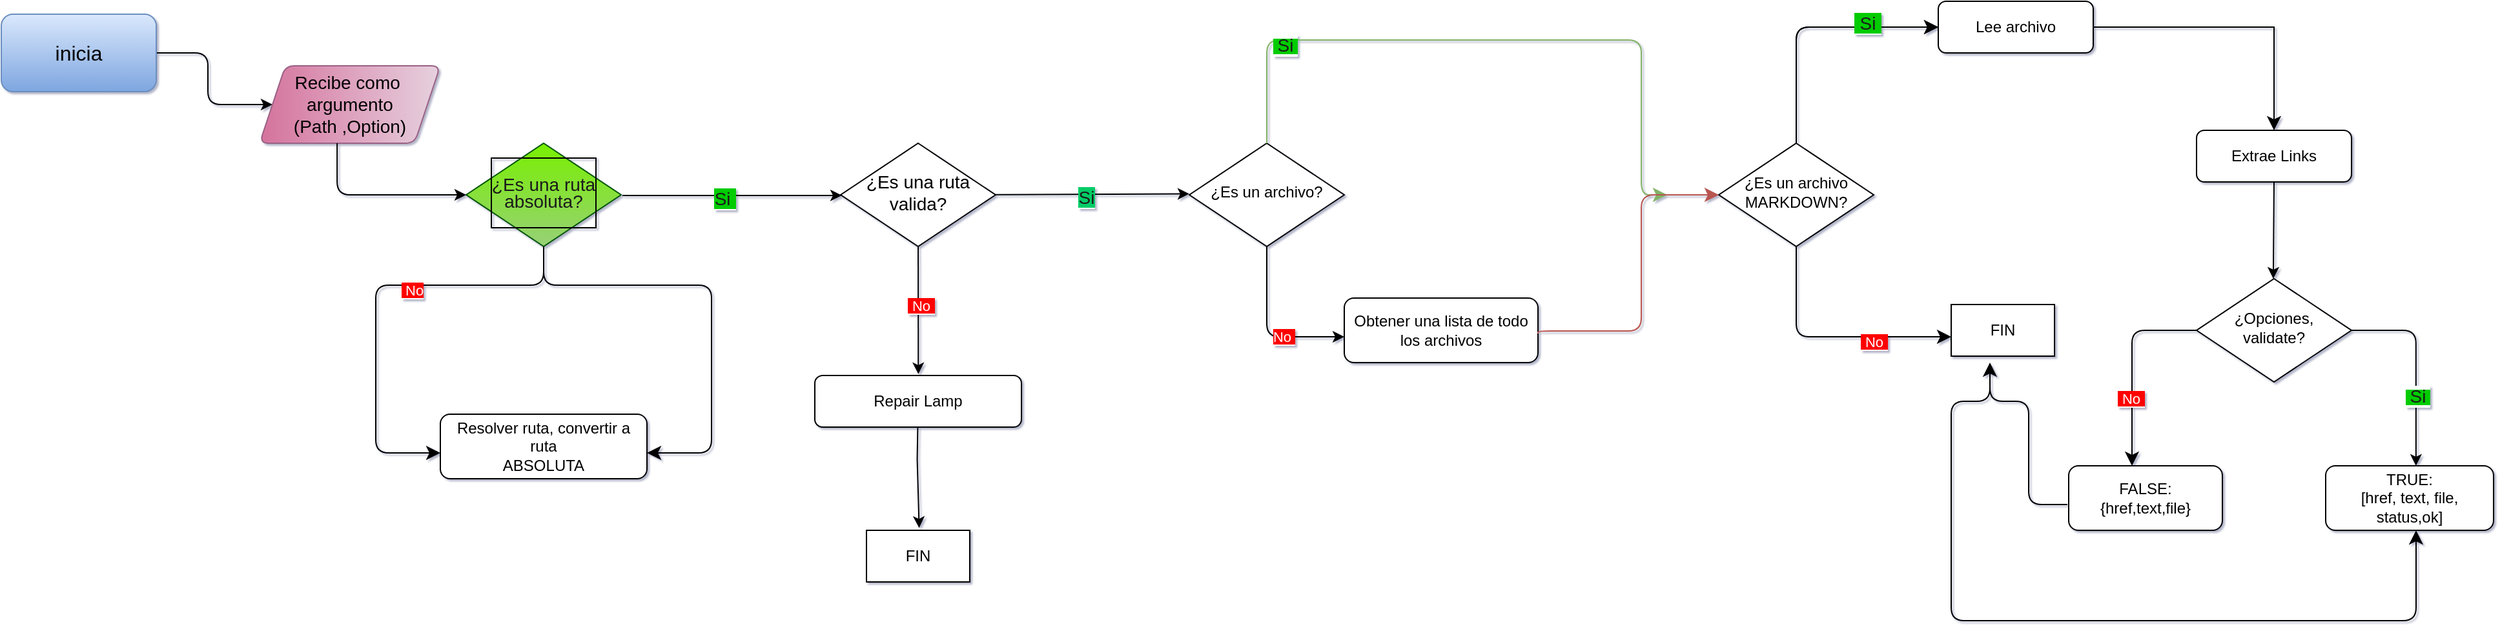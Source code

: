 <mxfile version="21.6.9" type="github">
  <diagram id="C5RBs43oDa-KdzZeNtuy" name="Page-1">
    <mxGraphModel dx="2422" dy="652" grid="1" gridSize="20" guides="1" tooltips="1" connect="0" arrows="1" fold="1" page="0" pageScale="1" pageWidth="980" pageHeight="1390" background="none" math="0" shadow="1">
      <root>
        <mxCell id="WIyWlLk6GJQsqaUBKTNV-0" />
        <mxCell id="WIyWlLk6GJQsqaUBKTNV-1" parent="WIyWlLk6GJQsqaUBKTNV-0" />
        <mxCell id="WIyWlLk6GJQsqaUBKTNV-6" value="&lt;p style=&quot;line-height: 90%; font-size: 14px;&quot;&gt;&lt;font color=&quot;#1a1a1a&quot;&gt;¿Es una ruta&lt;br&gt;absoluta?&lt;/font&gt;&lt;/p&gt;" style="rhombus;whiteSpace=wrap;html=1;shadow=0;fontFamily=Helvetica;fontSize=12;align=center;strokeWidth=1;spacing=6;spacingTop=-4;labelBackgroundColor=none;labelBorderColor=default;fillColor=#78F000;fontColor=#ffffff;strokeColor=#005700;gradientColor=#97D077;" parent="WIyWlLk6GJQsqaUBKTNV-1" vertex="1">
          <mxGeometry x="-580" y="160" width="120" height="80" as="geometry" />
        </mxCell>
        <mxCell id="WIyWlLk6GJQsqaUBKTNV-11" value="Resolver ruta, convertir a ruta&lt;br&gt;ABSOLUTA" style="rounded=1;whiteSpace=wrap;html=1;fontSize=12;glass=0;strokeWidth=1;shadow=0;" parent="WIyWlLk6GJQsqaUBKTNV-1" vertex="1">
          <mxGeometry x="-600" y="370" width="160" height="50" as="geometry" />
        </mxCell>
        <mxCell id="c_P0hSTcN6kzpW9nxXxJ-16" value="" style="edgeStyle=elbowEdgeStyle;elbow=horizontal;html=1;rounded=1;curved=0;sourcePerimeterSpacing=0;targetPerimeterSpacing=0;startSize=6;endSize=6;" parent="WIyWlLk6GJQsqaUBKTNV-1" edge="1">
          <mxGeometry relative="1" as="geometry">
            <mxPoint x="-820" y="90" as="sourcePoint" />
            <mxPoint x="-730" y="130" as="targetPoint" />
            <Array as="points">
              <mxPoint x="-780" y="100" />
            </Array>
          </mxGeometry>
        </mxCell>
        <mxCell id="c_P0hSTcN6kzpW9nxXxJ-18" value="&lt;font style=&quot;font-size: 14px;&quot;&gt;Recibe como&amp;nbsp;&lt;br&gt;argumento&lt;br&gt;(Path ,Option)&lt;/font&gt;" style="shape=parallelogram;perimeter=parallelogramPerimeter;whiteSpace=wrap;html=1;fixedSize=1;rounded=1;arcSize=14;fillColor=#e6d0de;strokeColor=#996185;gradientColor=#d5739d;gradientDirection=west;" parent="WIyWlLk6GJQsqaUBKTNV-1" vertex="1">
          <mxGeometry x="-740" y="100" width="140" height="60" as="geometry" />
        </mxCell>
        <mxCell id="c_P0hSTcN6kzpW9nxXxJ-19" value="" style="edgeStyle=elbowEdgeStyle;elbow=vertical;html=1;rounded=1;curved=0;sourcePerimeterSpacing=0;targetPerimeterSpacing=0;startSize=6;endSize=6;exitX=0.429;exitY=1;exitDx=0;exitDy=0;exitPerimeter=0;" parent="WIyWlLk6GJQsqaUBKTNV-1" source="c_P0hSTcN6kzpW9nxXxJ-18" edge="1">
          <mxGeometry relative="1" as="geometry">
            <mxPoint x="-680" y="170" as="sourcePoint" />
            <mxPoint x="-580" y="200" as="targetPoint" />
            <Array as="points">
              <mxPoint x="-620" y="200" />
            </Array>
          </mxGeometry>
        </mxCell>
        <mxCell id="c_P0hSTcN6kzpW9nxXxJ-54" value="" style="endArrow=classic;html=1;rounded=0;" parent="WIyWlLk6GJQsqaUBKTNV-1" edge="1">
          <mxGeometry width="50" height="50" relative="1" as="geometry">
            <mxPoint x="-459" y="200.44" as="sourcePoint" />
            <mxPoint x="-289" y="200.44" as="targetPoint" />
          </mxGeometry>
        </mxCell>
        <mxCell id="c_P0hSTcN6kzpW9nxXxJ-58" value="&lt;font color=&quot;#1a1a1a&quot; style=&quot;background-color: rgb(0, 204, 0); font-size: 14px;&quot;&gt;Si&lt;/font&gt;&lt;font style=&quot;background-color: rgb(0, 204, 0); font-size: 14px;&quot; color=&quot;#ffffff&quot;&gt;&amp;nbsp;&lt;/font&gt;" style="edgeLabel;html=1;align=center;verticalAlign=middle;resizable=0;points=[];" parent="c_P0hSTcN6kzpW9nxXxJ-54" vertex="1" connectable="0">
          <mxGeometry x="-0.073" y="-2" relative="1" as="geometry">
            <mxPoint as="offset" />
          </mxGeometry>
        </mxCell>
        <mxCell id="c_P0hSTcN6kzpW9nxXxJ-59" value="&lt;font style=&quot;font-size: 14px;&quot;&gt;¿Es una ruta&lt;br&gt;valida?&lt;/font&gt;" style="rhombus;whiteSpace=wrap;html=1;shadow=0;fontFamily=Helvetica;fontSize=12;align=center;strokeWidth=1;spacing=6;spacingTop=-4;" parent="WIyWlLk6GJQsqaUBKTNV-1" vertex="1">
          <mxGeometry x="-290" y="160" width="120" height="80" as="geometry" />
        </mxCell>
        <mxCell id="c_P0hSTcN6kzpW9nxXxJ-60" value="" style="endArrow=classic;html=1;rounded=0;" parent="WIyWlLk6GJQsqaUBKTNV-1" edge="1">
          <mxGeometry width="50" height="50" relative="1" as="geometry">
            <mxPoint x="-170" y="199.87" as="sourcePoint" />
            <mxPoint x="-20" y="199.23" as="targetPoint" />
          </mxGeometry>
        </mxCell>
        <mxCell id="c_P0hSTcN6kzpW9nxXxJ-61" value="&lt;font color=&quot;#1a1a1a&quot; style=&quot;font-size: 14px; background-color: rgb(0, 204, 102);&quot;&gt;Si&lt;/font&gt;" style="edgeLabel;html=1;align=center;verticalAlign=middle;resizable=0;points=[];" parent="c_P0hSTcN6kzpW9nxXxJ-60" vertex="1" connectable="0">
          <mxGeometry x="-0.073" y="-2" relative="1" as="geometry">
            <mxPoint as="offset" />
          </mxGeometry>
        </mxCell>
        <mxCell id="c_P0hSTcN6kzpW9nxXxJ-62" value="¿Es un archivo?" style="rhombus;whiteSpace=wrap;html=1;shadow=0;fontFamily=Helvetica;fontSize=12;align=center;strokeWidth=1;spacing=6;spacingTop=-4;" parent="WIyWlLk6GJQsqaUBKTNV-1" vertex="1">
          <mxGeometry x="-20" y="160" width="120" height="80" as="geometry" />
        </mxCell>
        <mxCell id="c_P0hSTcN6kzpW9nxXxJ-70" value="" style="edgeStyle=elbowEdgeStyle;elbow=vertical;html=1;rounded=1;curved=0;sourcePerimeterSpacing=0;targetPerimeterSpacing=0;startSize=6;endSize=6;" parent="WIyWlLk6GJQsqaUBKTNV-1" edge="1">
          <mxGeometry relative="1" as="geometry">
            <mxPoint x="40" y="240" as="sourcePoint" />
            <mxPoint x="100" y="310" as="targetPoint" />
            <Array as="points">
              <mxPoint x="70" y="310" />
            </Array>
          </mxGeometry>
        </mxCell>
        <mxCell id="c_P0hSTcN6kzpW9nxXxJ-73" value="&lt;span style=&quot;background-color: rgb(255, 0, 0);&quot;&gt;&lt;font color=&quot;#ffffff&quot;&gt;No&amp;nbsp;&lt;/font&gt;&lt;/span&gt;" style="edgeLabel;html=1;align=center;verticalAlign=middle;resizable=0;points=[];" parent="c_P0hSTcN6kzpW9nxXxJ-70" vertex="1" connectable="0">
          <mxGeometry x="0.278" relative="1" as="geometry">
            <mxPoint as="offset" />
          </mxGeometry>
        </mxCell>
        <mxCell id="c_P0hSTcN6kzpW9nxXxJ-74" value="Obtener una lista de todo los archivos" style="rounded=1;whiteSpace=wrap;html=1;fontSize=12;glass=0;strokeWidth=1;shadow=0;" parent="WIyWlLk6GJQsqaUBKTNV-1" vertex="1">
          <mxGeometry x="100" y="280" width="150" height="50" as="geometry" />
        </mxCell>
        <mxCell id="c_P0hSTcN6kzpW9nxXxJ-87" value="" style="edgeStyle=segmentEdgeStyle;endArrow=classic;html=1;endSize=8;startSize=8;sourcePerimeterSpacing=0;targetPerimeterSpacing=0;rounded=1;shadow=0;fillColor=#d5e8d4;strokeColor=#82b366;" parent="WIyWlLk6GJQsqaUBKTNV-1" edge="1">
          <mxGeometry width="100" relative="1" as="geometry">
            <mxPoint x="40" y="160" as="sourcePoint" />
            <mxPoint x="350" y="200" as="targetPoint" />
            <Array as="points">
              <mxPoint x="40" y="80" />
              <mxPoint x="330" y="80" />
              <mxPoint x="330" y="200" />
            </Array>
          </mxGeometry>
        </mxCell>
        <mxCell id="c_P0hSTcN6kzpW9nxXxJ-153" value="&lt;font style=&quot;background-color: rgb(0, 204, 0);&quot;&gt;&lt;span style=&quot;color: rgb(255, 255, 255); font-size: 12px;&quot;&gt;&amp;nbsp;&lt;/span&gt;&lt;font color=&quot;#1a1a1a&quot; style=&quot;font-size: 14px;&quot;&gt;Si&lt;/font&gt;&lt;span style=&quot;color: rgb(255, 255, 255); font-size: 12px;&quot;&gt;&amp;nbsp;&lt;/span&gt;&lt;/font&gt;" style="edgeLabel;html=1;align=center;verticalAlign=middle;resizable=0;points=[];" parent="c_P0hSTcN6kzpW9nxXxJ-87" vertex="1" connectable="0">
          <mxGeometry x="-0.634" y="-4" relative="1" as="geometry">
            <mxPoint as="offset" />
          </mxGeometry>
        </mxCell>
        <mxCell id="c_P0hSTcN6kzpW9nxXxJ-90" value="" style="edgeStyle=segmentEdgeStyle;endArrow=classic;html=1;endSize=8;startSize=8;sourcePerimeterSpacing=0;targetPerimeterSpacing=0;rounded=1;fillColor=#f8cecc;strokeColor=#b85450;" parent="WIyWlLk6GJQsqaUBKTNV-1" edge="1">
          <mxGeometry width="100" relative="1" as="geometry">
            <mxPoint x="250" y="307.5" as="sourcePoint" />
            <mxPoint x="390" y="200" as="targetPoint" />
            <Array as="points">
              <mxPoint x="250" y="305.5" />
              <mxPoint x="330" y="305.5" />
              <mxPoint x="330" y="200.5" />
            </Array>
          </mxGeometry>
        </mxCell>
        <mxCell id="c_P0hSTcN6kzpW9nxXxJ-93" value="¿Es un archivo&lt;br&gt;MARKDOWN?" style="rhombus;whiteSpace=wrap;html=1;shadow=0;fontFamily=Helvetica;fontSize=12;align=center;strokeWidth=1;spacing=6;spacingTop=-4;" parent="WIyWlLk6GJQsqaUBKTNV-1" vertex="1">
          <mxGeometry x="390" y="160" width="120" height="80" as="geometry" />
        </mxCell>
        <mxCell id="c_P0hSTcN6kzpW9nxXxJ-94" value="" style="edgeStyle=segmentEdgeStyle;endArrow=classic;html=1;endSize=8;startSize=8;sourcePerimeterSpacing=0;targetPerimeterSpacing=0;exitX=0.5;exitY=0;exitDx=0;exitDy=0;rounded=1;" parent="WIyWlLk6GJQsqaUBKTNV-1" source="c_P0hSTcN6kzpW9nxXxJ-93" edge="1">
          <mxGeometry width="100" relative="1" as="geometry">
            <mxPoint x="420" y="70" as="sourcePoint" />
            <mxPoint x="560" y="70" as="targetPoint" />
            <Array as="points">
              <mxPoint x="450" y="70" />
            </Array>
          </mxGeometry>
        </mxCell>
        <mxCell id="c_P0hSTcN6kzpW9nxXxJ-96" value="&amp;nbsp;Si&amp;nbsp;" style="edgeLabel;html=1;align=center;verticalAlign=middle;resizable=0;points=[];" parent="c_P0hSTcN6kzpW9nxXxJ-94" vertex="1" connectable="0">
          <mxGeometry x="0.452" y="3" relative="1" as="geometry">
            <mxPoint as="offset" />
          </mxGeometry>
        </mxCell>
        <mxCell id="c_P0hSTcN6kzpW9nxXxJ-97" value="Lee archivo" style="rounded=1;whiteSpace=wrap;html=1;fontSize=12;glass=0;strokeWidth=1;shadow=0;" parent="WIyWlLk6GJQsqaUBKTNV-1" vertex="1">
          <mxGeometry x="560" y="50" width="120" height="40" as="geometry" />
        </mxCell>
        <mxCell id="c_P0hSTcN6kzpW9nxXxJ-98" value="" style="edgeStyle=segmentEdgeStyle;endArrow=classic;html=1;endSize=8;startSize=8;sourcePerimeterSpacing=0;targetPerimeterSpacing=0;exitX=0.5;exitY=0;exitDx=0;exitDy=0;rounded=1;" parent="WIyWlLk6GJQsqaUBKTNV-1" edge="1">
          <mxGeometry width="100" relative="1" as="geometry">
            <mxPoint x="450" y="160" as="sourcePoint" />
            <mxPoint x="560" y="70" as="targetPoint" />
            <Array as="points">
              <mxPoint x="450" y="70" />
            </Array>
          </mxGeometry>
        </mxCell>
        <mxCell id="c_P0hSTcN6kzpW9nxXxJ-99" value="&lt;font color=&quot;#1a1a1a&quot; style=&quot;background-color: rgb(0, 204, 0); font-size: 14px;&quot;&gt;&amp;nbsp;Si&amp;nbsp;&lt;/font&gt;" style="edgeLabel;html=1;align=center;verticalAlign=middle;resizable=0;points=[];" parent="c_P0hSTcN6kzpW9nxXxJ-98" vertex="1" connectable="0">
          <mxGeometry x="0.452" y="3" relative="1" as="geometry">
            <mxPoint as="offset" />
          </mxGeometry>
        </mxCell>
        <mxCell id="c_P0hSTcN6kzpW9nxXxJ-100" value="" style="edgeStyle=segmentEdgeStyle;endArrow=classic;html=1;endSize=8;startSize=8;sourcePerimeterSpacing=0;targetPerimeterSpacing=0;exitX=0.5;exitY=1;exitDx=0;exitDy=0;rounded=1;" parent="WIyWlLk6GJQsqaUBKTNV-1" source="c_P0hSTcN6kzpW9nxXxJ-93" edge="1">
          <mxGeometry width="100" relative="1" as="geometry">
            <mxPoint x="435" y="310" as="sourcePoint" />
            <mxPoint x="570" y="310" as="targetPoint" />
            <Array as="points">
              <mxPoint x="450" y="310" />
              <mxPoint x="545" y="310" />
            </Array>
          </mxGeometry>
        </mxCell>
        <mxCell id="c_P0hSTcN6kzpW9nxXxJ-102" value="&lt;span style=&quot;background-color: rgb(255, 0, 0);&quot;&gt;&lt;font color=&quot;#ffffff&quot;&gt;&amp;nbsp;No&amp;nbsp;&lt;/font&gt;&lt;/span&gt;" style="edgeLabel;html=1;align=center;verticalAlign=middle;resizable=0;points=[];" parent="c_P0hSTcN6kzpW9nxXxJ-100" vertex="1" connectable="0">
          <mxGeometry x="0.361" y="-4" relative="1" as="geometry">
            <mxPoint as="offset" />
          </mxGeometry>
        </mxCell>
        <mxCell id="c_P0hSTcN6kzpW9nxXxJ-110" value="&lt;span style=&quot;font-weight: 400;&quot;&gt;FIN&lt;/span&gt;" style="rounded=0;whiteSpace=wrap;html=1;fontStyle=1" parent="WIyWlLk6GJQsqaUBKTNV-1" vertex="1">
          <mxGeometry x="570" y="285" width="80" height="40" as="geometry" />
        </mxCell>
        <mxCell id="c_P0hSTcN6kzpW9nxXxJ-112" value="" style="edgeStyle=segmentEdgeStyle;endArrow=classic;html=1;curved=0;rounded=0;endSize=8;startSize=8;sourcePerimeterSpacing=0;targetPerimeterSpacing=0;exitX=1;exitY=0.5;exitDx=0;exitDy=0;" parent="WIyWlLk6GJQsqaUBKTNV-1" source="c_P0hSTcN6kzpW9nxXxJ-97" edge="1">
          <mxGeometry width="100" relative="1" as="geometry">
            <mxPoint x="720" y="80" as="sourcePoint" />
            <mxPoint x="820" y="150" as="targetPoint" />
            <Array as="points">
              <mxPoint x="820" y="70" />
            </Array>
          </mxGeometry>
        </mxCell>
        <mxCell id="c_P0hSTcN6kzpW9nxXxJ-113" value="Extrae Links" style="rounded=1;whiteSpace=wrap;html=1;fontSize=12;glass=0;strokeWidth=1;shadow=0;" parent="WIyWlLk6GJQsqaUBKTNV-1" vertex="1">
          <mxGeometry x="760" y="150" width="120" height="40" as="geometry" />
        </mxCell>
        <mxCell id="c_P0hSTcN6kzpW9nxXxJ-114" value="" style="edgeStyle=none;orthogonalLoop=1;jettySize=auto;html=1;rounded=0;" parent="WIyWlLk6GJQsqaUBKTNV-1" edge="1">
          <mxGeometry width="100" relative="1" as="geometry">
            <mxPoint x="820" y="190" as="sourcePoint" />
            <mxPoint x="819.44" y="265" as="targetPoint" />
            <Array as="points" />
          </mxGeometry>
        </mxCell>
        <mxCell id="c_P0hSTcN6kzpW9nxXxJ-120" style="edgeStyle=orthogonalEdgeStyle;rounded=1;orthogonalLoop=1;jettySize=auto;html=1;entryX=0.538;entryY=0;entryDx=0;entryDy=0;entryPerimeter=0;" parent="WIyWlLk6GJQsqaUBKTNV-1" source="c_P0hSTcN6kzpW9nxXxJ-115" target="c_P0hSTcN6kzpW9nxXxJ-121" edge="1">
          <mxGeometry relative="1" as="geometry">
            <mxPoint x="930" y="400" as="targetPoint" />
            <Array as="points">
              <mxPoint x="930" y="305" />
            </Array>
          </mxGeometry>
        </mxCell>
        <mxCell id="c_P0hSTcN6kzpW9nxXxJ-123" value="&lt;font style=&quot;background-color: rgb(0, 204, 0);&quot;&gt;&lt;span style=&quot;color: rgb(255, 255, 255); font-size: 12px;&quot;&gt;&amp;nbsp;&lt;/span&gt;&lt;font color=&quot;#1a1a1a&quot; style=&quot;font-size: 14px;&quot;&gt;Si&lt;/font&gt;&lt;span style=&quot;color: rgb(255, 255, 255); font-size: 12px;&quot;&gt;&amp;nbsp;&lt;/span&gt;&lt;/font&gt;" style="edgeLabel;html=1;align=center;verticalAlign=middle;resizable=0;points=[];" parent="c_P0hSTcN6kzpW9nxXxJ-120" vertex="1" connectable="0">
          <mxGeometry x="0.298" y="1" relative="1" as="geometry">
            <mxPoint as="offset" />
          </mxGeometry>
        </mxCell>
        <mxCell id="c_P0hSTcN6kzpW9nxXxJ-115" value="¿Opciones,&lt;br&gt;validate?" style="rhombus;whiteSpace=wrap;html=1;shadow=0;fontFamily=Helvetica;fontSize=12;align=center;strokeWidth=1;spacing=6;spacingTop=-4;" parent="WIyWlLk6GJQsqaUBKTNV-1" vertex="1">
          <mxGeometry x="760" y="265" width="120" height="80" as="geometry" />
        </mxCell>
        <mxCell id="c_P0hSTcN6kzpW9nxXxJ-118" value="" style="edgeStyle=segmentEdgeStyle;endArrow=classic;html=1;endSize=8;startSize=8;sourcePerimeterSpacing=0;targetPerimeterSpacing=0;exitX=0;exitY=0.5;exitDx=0;exitDy=0;rounded=1;" parent="WIyWlLk6GJQsqaUBKTNV-1" source="c_P0hSTcN6kzpW9nxXxJ-115" edge="1">
          <mxGeometry width="100" relative="1" as="geometry">
            <mxPoint x="740" y="307.5" as="sourcePoint" />
            <mxPoint x="710" y="410" as="targetPoint" />
            <Array as="points">
              <mxPoint x="710" y="305" />
            </Array>
          </mxGeometry>
        </mxCell>
        <mxCell id="c_P0hSTcN6kzpW9nxXxJ-167" value="&lt;span style=&quot;background-color: rgb(255, 0, 0);&quot;&gt;&lt;font color=&quot;#ffffff&quot;&gt;&amp;nbsp;No&amp;nbsp;&lt;/font&gt;&lt;/span&gt;" style="edgeLabel;html=1;align=center;verticalAlign=middle;resizable=0;points=[];" parent="c_P0hSTcN6kzpW9nxXxJ-118" vertex="1" connectable="0">
          <mxGeometry x="0.32" y="-1" relative="1" as="geometry">
            <mxPoint as="offset" />
          </mxGeometry>
        </mxCell>
        <mxCell id="c_P0hSTcN6kzpW9nxXxJ-121" value="TRUE:&lt;br&gt;[href, text, file, status,ok]" style="rounded=1;whiteSpace=wrap;html=1;fontSize=12;glass=0;strokeWidth=1;shadow=0;" parent="WIyWlLk6GJQsqaUBKTNV-1" vertex="1">
          <mxGeometry x="860" y="410" width="130" height="50" as="geometry" />
        </mxCell>
        <mxCell id="c_P0hSTcN6kzpW9nxXxJ-122" value="FALSE:&lt;br&gt;{href,text,file}" style="rounded=1;whiteSpace=wrap;html=1;fontSize=12;glass=0;strokeWidth=1;shadow=0;" parent="WIyWlLk6GJQsqaUBKTNV-1" vertex="1">
          <mxGeometry x="661" y="410" width="119" height="50" as="geometry" />
        </mxCell>
        <mxCell id="c_P0hSTcN6kzpW9nxXxJ-127" value="" style="edgeStyle=segmentEdgeStyle;endArrow=classic;html=1;endSize=8;startSize=8;sourcePerimeterSpacing=0;targetPerimeterSpacing=0;rounded=1;" parent="WIyWlLk6GJQsqaUBKTNV-1" edge="1">
          <mxGeometry width="100" relative="1" as="geometry">
            <mxPoint x="660" y="440" as="sourcePoint" />
            <mxPoint x="600" y="330" as="targetPoint" />
            <Array as="points">
              <mxPoint x="630" y="440" />
              <mxPoint x="630" y="360" />
              <mxPoint x="600" y="360" />
            </Array>
          </mxGeometry>
        </mxCell>
        <mxCell id="c_P0hSTcN6kzpW9nxXxJ-125" value="" style="edgeStyle=segmentEdgeStyle;endArrow=classic;html=1;endSize=8;startSize=8;sourcePerimeterSpacing=0;targetPerimeterSpacing=0;rounded=1;" parent="WIyWlLk6GJQsqaUBKTNV-1" edge="1">
          <mxGeometry width="100" relative="1" as="geometry">
            <mxPoint x="600" y="340" as="sourcePoint" />
            <mxPoint x="930" y="460" as="targetPoint" />
            <Array as="points">
              <mxPoint x="600" y="360" />
              <mxPoint x="570" y="360" />
              <mxPoint x="570" y="530" />
              <mxPoint x="930" y="530" />
            </Array>
          </mxGeometry>
        </mxCell>
        <mxCell id="c_P0hSTcN6kzpW9nxXxJ-139" value="" style="edgeStyle=segmentEdgeStyle;endArrow=classic;html=1;rounded=1;endSize=8;startSize=8;sourcePerimeterSpacing=0;targetPerimeterSpacing=0;labelBackgroundColor=#2cba4f;" parent="WIyWlLk6GJQsqaUBKTNV-1" edge="1">
          <mxGeometry width="100" relative="1" as="geometry">
            <mxPoint x="-520" y="240" as="sourcePoint" />
            <mxPoint x="-600" y="400" as="targetPoint" />
            <Array as="points">
              <mxPoint x="-520" y="270" />
              <mxPoint x="-650" y="270" />
              <mxPoint x="-650" y="400" />
            </Array>
          </mxGeometry>
        </mxCell>
        <mxCell id="c_P0hSTcN6kzpW9nxXxJ-150" value="&lt;font style=&quot;background-color: rgb(255, 0, 0);&quot; color=&quot;#ffffff&quot;&gt;&amp;nbsp;No&lt;/font&gt;" style="edgeLabel;html=1;align=center;verticalAlign=middle;resizable=0;points=[];fillColor=#00CC00;" parent="c_P0hSTcN6kzpW9nxXxJ-139" vertex="1" connectable="0">
          <mxGeometry x="-0.227" y="4" relative="1" as="geometry">
            <mxPoint x="-1" as="offset" />
          </mxGeometry>
        </mxCell>
        <mxCell id="c_P0hSTcN6kzpW9nxXxJ-140" value="" style="edgeStyle=segmentEdgeStyle;endArrow=classic;html=1;rounded=1;endSize=8;startSize=8;sourcePerimeterSpacing=0;targetPerimeterSpacing=0;" parent="WIyWlLk6GJQsqaUBKTNV-1" edge="1">
          <mxGeometry width="100" relative="1" as="geometry">
            <mxPoint x="-520" y="240" as="sourcePoint" />
            <mxPoint x="-440" y="400" as="targetPoint" />
            <Array as="points">
              <mxPoint x="-520" y="270" />
              <mxPoint x="-390" y="270" />
              <mxPoint x="-390" y="400" />
            </Array>
          </mxGeometry>
        </mxCell>
        <mxCell id="c_P0hSTcN6kzpW9nxXxJ-145" value="" style="edgeStyle=none;orthogonalLoop=1;jettySize=auto;html=1;rounded=0;exitX=0.479;exitY=1.006;exitDx=0;exitDy=0;exitPerimeter=0;entryX=0.501;entryY=-0.027;entryDx=0;entryDy=0;entryPerimeter=0;labelBackgroundColor=#FF0000;fontColor=#FFFFFF;" parent="WIyWlLk6GJQsqaUBKTNV-1" target="c_P0hSTcN6kzpW9nxXxJ-146" edge="1">
          <mxGeometry width="100" relative="1" as="geometry">
            <mxPoint x="-229.97" y="240.48" as="sourcePoint" />
            <mxPoint x="-230" y="320" as="targetPoint" />
            <Array as="points" />
          </mxGeometry>
        </mxCell>
        <mxCell id="c_P0hSTcN6kzpW9nxXxJ-152" value="&lt;font style=&quot;background-color: rgb(255, 0, 0);&quot; color=&quot;#ffffff&quot;&gt;&amp;nbsp;No&amp;nbsp;&lt;/font&gt;" style="edgeLabel;html=1;align=center;verticalAlign=middle;resizable=0;points=[];" parent="c_P0hSTcN6kzpW9nxXxJ-145" vertex="1" connectable="0">
          <mxGeometry x="-0.095" y="2" relative="1" as="geometry">
            <mxPoint y="1" as="offset" />
          </mxGeometry>
        </mxCell>
        <mxCell id="c_P0hSTcN6kzpW9nxXxJ-146" value="Repair Lamp" style="rounded=1;whiteSpace=wrap;html=1;fontSize=12;glass=0;strokeWidth=1;shadow=0;" parent="WIyWlLk6GJQsqaUBKTNV-1" vertex="1">
          <mxGeometry x="-310" y="340" width="160" height="40" as="geometry" />
        </mxCell>
        <mxCell id="c_P0hSTcN6kzpW9nxXxJ-147" value="" style="edgeStyle=none;orthogonalLoop=1;jettySize=auto;html=1;rounded=0;exitX=0.481;exitY=1.085;exitDx=0;exitDy=0;exitPerimeter=0;entryX=0.51;entryY=-0.047;entryDx=0;entryDy=0;entryPerimeter=0;" parent="WIyWlLk6GJQsqaUBKTNV-1" target="c_P0hSTcN6kzpW9nxXxJ-149" edge="1">
          <mxGeometry width="100" relative="1" as="geometry">
            <mxPoint x="-230.3" y="380" as="sourcePoint" />
            <mxPoint x="-230.38" y="455" as="targetPoint" />
            <Array as="points">
              <mxPoint x="-230.71" y="405" />
            </Array>
          </mxGeometry>
        </mxCell>
        <mxCell id="c_P0hSTcN6kzpW9nxXxJ-149" value="&lt;span style=&quot;font-weight: 400;&quot;&gt;FIN&lt;/span&gt;" style="rounded=0;whiteSpace=wrap;html=1;fontStyle=1" parent="WIyWlLk6GJQsqaUBKTNV-1" vertex="1">
          <mxGeometry x="-270" y="460" width="80" height="40" as="geometry" />
        </mxCell>
        <mxCell id="OKykm5RTqsN0eD7takWw-0" value="&lt;font style=&quot;font-size: 16px;&quot;&gt;inicia&lt;/font&gt;" style="rounded=1;whiteSpace=wrap;html=1;fillColor=#dae8fc;gradientColor=#7ea6e0;strokeColor=#6c8ebf;" vertex="1" parent="WIyWlLk6GJQsqaUBKTNV-1">
          <mxGeometry x="-940" y="60" width="120" height="60" as="geometry" />
        </mxCell>
      </root>
    </mxGraphModel>
  </diagram>
</mxfile>
